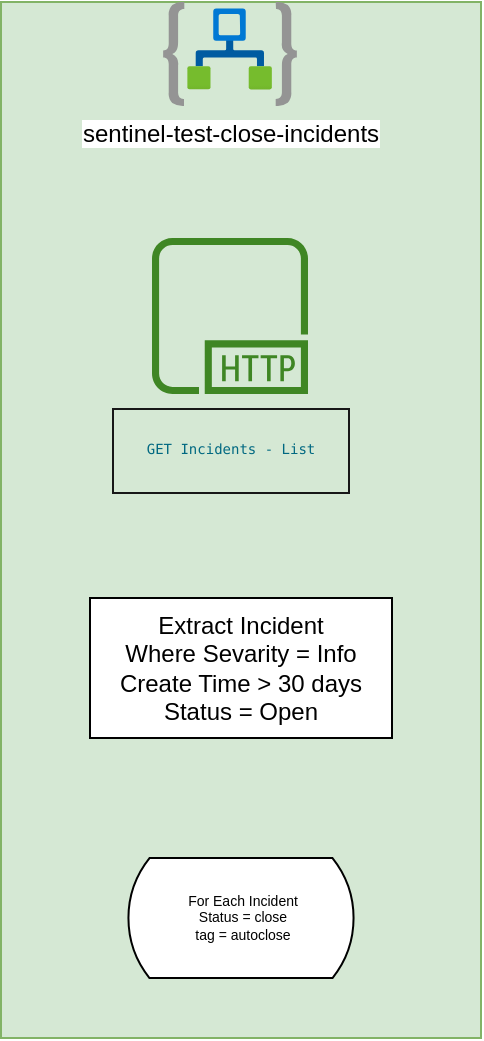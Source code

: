 <mxfile version="16.4.3" type="github">
  <diagram id="0nB-mQkInaqzwrMWrqVW" name="Page-1">
    <mxGraphModel dx="1038" dy="579" grid="1" gridSize="10" guides="1" tooltips="1" connect="1" arrows="1" fold="1" page="1" pageScale="1" pageWidth="850" pageHeight="1100" math="0" shadow="0">
      <root>
        <mxCell id="0" />
        <mxCell id="1" parent="0" />
        <mxCell id="xu5kFU0qP49CC6D2mlyF-5" value="" style="rounded=0;whiteSpace=wrap;html=1;fontSize=7;fillColor=#d5e8d4;strokeColor=#82b366;" vertex="1" parent="1">
          <mxGeometry x="283.5" y="42" width="240" height="518" as="geometry" />
        </mxCell>
        <mxCell id="xu5kFU0qP49CC6D2mlyF-1" value="sentinel-test-close-incidents" style="aspect=fixed;html=1;points=[];align=center;image;fontSize=12;image=img/lib/azure2/integration/Logic_Apps.svg;" vertex="1" parent="1">
          <mxGeometry x="364.5" y="42" width="67" height="52" as="geometry" />
        </mxCell>
        <mxCell id="xu5kFU0qP49CC6D2mlyF-2" value="Extract Incident&lt;br&gt;Where Sevarity = Info&lt;br&gt;Create Time &amp;gt; 30 days&lt;br&gt;Status = Open" style="rounded=0;whiteSpace=wrap;html=1;" vertex="1" parent="1">
          <mxGeometry x="328" y="340" width="151" height="70" as="geometry" />
        </mxCell>
        <mxCell id="xu5kFU0qP49CC6D2mlyF-3" value="&lt;pre class=&quot;small&quot; tabindex=&quot;0&quot; style=&quot;box-sizing: inherit ; font-size: 7px ; margin-top: 0px ; margin-bottom: 0px ; padding: 1rem ; outline: none ; overflow-wrap: normal ; border: 1px solid ; overflow: auto ; word-break: normal ; line-height: 1.357 ; color: rgb(23 , 23 , 23)&quot;&gt;&lt;span style=&quot;box-sizing: inherit ; outline-color: inherit ; font-size: 7px&quot;&gt;&lt;span class=&quot;hljs-attribute&quot; style=&quot;box-sizing: inherit ; outline-color: inherit ; color: rgb(0 , 104 , 129) ; font-size: 7px&quot;&gt;GET Incidents - List&lt;/span&gt;&lt;/span&gt;&lt;/pre&gt;" style="sketch=0;outlineConnect=0;fontColor=#232F3E;gradientColor=none;fillColor=#3F8624;strokeColor=none;dashed=0;verticalLabelPosition=bottom;verticalAlign=top;align=center;html=1;fontSize=7;fontStyle=0;aspect=fixed;pointerEvents=1;shape=mxgraph.aws4.http_protocol;" vertex="1" parent="1">
          <mxGeometry x="359" y="160" width="78" height="78" as="geometry" />
        </mxCell>
        <mxCell id="xu5kFU0qP49CC6D2mlyF-4" value="For Each Incident&lt;br&gt;Status = close&lt;br&gt;tag = autoclose" style="html=1;dashed=0;whitespace=wrap;shape=mxgraph.dfd.loop;fontSize=7;" vertex="1" parent="1">
          <mxGeometry x="345.75" y="470" width="115.5" height="60" as="geometry" />
        </mxCell>
      </root>
    </mxGraphModel>
  </diagram>
</mxfile>
